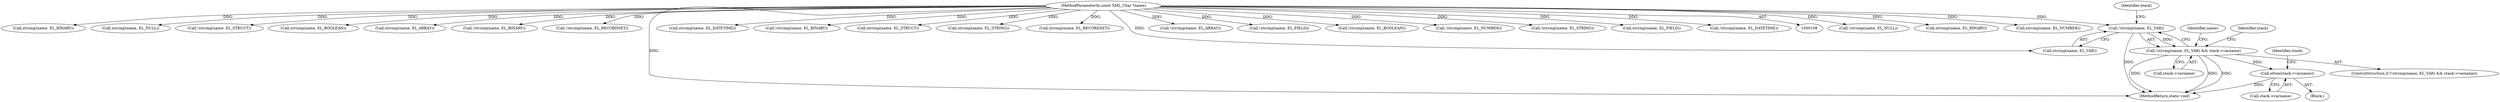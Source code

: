 digraph "0_php-src_a14fdb9746262549bbbb96abb87338bacd147e1b?w=1_0@API" {
"1000549" [label="(Call,!strcmp(name, EL_VAR))"];
"1000110" [label="(MethodParameterIn,const XML_Char *name)"];
"1000548" [label="(Call,!strcmp(name, EL_VAR) && stack->varname)"];
"1000557" [label="(Call,efree(stack->varname))"];
"1000150" [label="(Call,!strcmp(name, EL_NULL))"];
"1000570" [label="(Identifier,name)"];
"1000554" [label="(Identifier,stack)"];
"1000171" [label="(Call,strcmp(name, EL_BINARY))"];
"1000141" [label="(Call,strcmp(name, EL_NUMBER))"];
"1000214" [label="(Call,strcmp(name, EL_BINARY))"];
"1000151" [label="(Call,strcmp(name, EL_NULL))"];
"1000160" [label="(Call,!strcmp(name, EL_STRUCT))"];
"1000146" [label="(Call,strcmp(name, EL_BOOLEAN))"];
"1000156" [label="(Call,strcmp(name, EL_ARRAY))"];
"1000213" [label="(Call,!strcmp(name, EL_BINARY))"];
"1000165" [label="(Call,!strcmp(name, EL_RECORDSET))"];
"1000550" [label="(Call,strcmp(name, EL_VAR))"];
"1000175" [label="(Call,strcmp(name, EL_DATETIME))"];
"1000563" [label="(Identifier,stack)"];
"1000548" [label="(Call,!strcmp(name, EL_VAR) && stack->varname)"];
"1000557" [label="(Call,efree(stack->varname))"];
"1000170" [label="(Call,!strcmp(name, EL_BINARY))"];
"1000161" [label="(Call,strcmp(name, EL_STRUCT))"];
"1000553" [label="(Call,stack->varname)"];
"1000136" [label="(Call,strcmp(name, EL_STRING))"];
"1000166" [label="(Call,strcmp(name, EL_RECORDSET))"];
"1000547" [label="(ControlStructure,if (!strcmp(name, EL_VAR) && stack->varname))"];
"1000586" [label="(MethodReturn,static void)"];
"1000155" [label="(Call,!strcmp(name, EL_ARRAY))"];
"1000549" [label="(Call,!strcmp(name, EL_VAR))"];
"1000568" [label="(Call,!strcmp(name, EL_FIELD))"];
"1000145" [label="(Call,!strcmp(name, EL_BOOLEAN))"];
"1000140" [label="(Call,!strcmp(name, EL_NUMBER))"];
"1000556" [label="(Block,)"];
"1000135" [label="(Call,!strcmp(name, EL_STRING))"];
"1000558" [label="(Call,stack->varname)"];
"1000559" [label="(Identifier,stack)"];
"1000569" [label="(Call,strcmp(name, EL_FIELD))"];
"1000174" [label="(Call,!strcmp(name, EL_DATETIME))"];
"1000110" [label="(MethodParameterIn,const XML_Char *name)"];
"1000549" -> "1000548"  [label="AST: "];
"1000549" -> "1000550"  [label="CFG: "];
"1000550" -> "1000549"  [label="AST: "];
"1000554" -> "1000549"  [label="CFG: "];
"1000548" -> "1000549"  [label="CFG: "];
"1000549" -> "1000586"  [label="DDG: "];
"1000549" -> "1000548"  [label="DDG: "];
"1000110" -> "1000549"  [label="DDG: "];
"1000110" -> "1000108"  [label="AST: "];
"1000110" -> "1000586"  [label="DDG: "];
"1000110" -> "1000135"  [label="DDG: "];
"1000110" -> "1000136"  [label="DDG: "];
"1000110" -> "1000140"  [label="DDG: "];
"1000110" -> "1000141"  [label="DDG: "];
"1000110" -> "1000145"  [label="DDG: "];
"1000110" -> "1000146"  [label="DDG: "];
"1000110" -> "1000150"  [label="DDG: "];
"1000110" -> "1000151"  [label="DDG: "];
"1000110" -> "1000155"  [label="DDG: "];
"1000110" -> "1000156"  [label="DDG: "];
"1000110" -> "1000160"  [label="DDG: "];
"1000110" -> "1000161"  [label="DDG: "];
"1000110" -> "1000165"  [label="DDG: "];
"1000110" -> "1000166"  [label="DDG: "];
"1000110" -> "1000170"  [label="DDG: "];
"1000110" -> "1000171"  [label="DDG: "];
"1000110" -> "1000174"  [label="DDG: "];
"1000110" -> "1000175"  [label="DDG: "];
"1000110" -> "1000213"  [label="DDG: "];
"1000110" -> "1000214"  [label="DDG: "];
"1000110" -> "1000550"  [label="DDG: "];
"1000110" -> "1000568"  [label="DDG: "];
"1000110" -> "1000569"  [label="DDG: "];
"1000548" -> "1000547"  [label="AST: "];
"1000548" -> "1000553"  [label="CFG: "];
"1000553" -> "1000548"  [label="AST: "];
"1000559" -> "1000548"  [label="CFG: "];
"1000570" -> "1000548"  [label="CFG: "];
"1000548" -> "1000586"  [label="DDG: "];
"1000548" -> "1000586"  [label="DDG: "];
"1000548" -> "1000586"  [label="DDG: "];
"1000548" -> "1000557"  [label="DDG: "];
"1000557" -> "1000556"  [label="AST: "];
"1000557" -> "1000558"  [label="CFG: "];
"1000558" -> "1000557"  [label="AST: "];
"1000563" -> "1000557"  [label="CFG: "];
"1000557" -> "1000586"  [label="DDG: "];
}
